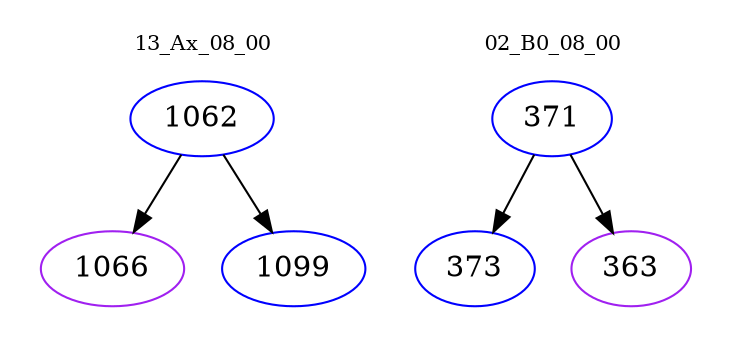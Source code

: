 digraph{
subgraph cluster_0 {
color = white
label = "13_Ax_08_00";
fontsize=10;
T0_1062 [label="1062", color="blue"]
T0_1062 -> T0_1066 [color="black"]
T0_1066 [label="1066", color="purple"]
T0_1062 -> T0_1099 [color="black"]
T0_1099 [label="1099", color="blue"]
}
subgraph cluster_1 {
color = white
label = "02_B0_08_00";
fontsize=10;
T1_371 [label="371", color="blue"]
T1_371 -> T1_373 [color="black"]
T1_373 [label="373", color="blue"]
T1_371 -> T1_363 [color="black"]
T1_363 [label="363", color="purple"]
}
}
